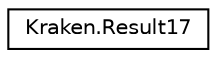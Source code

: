 digraph "Graphical Class Hierarchy"
{
 // LATEX_PDF_SIZE
  edge [fontname="Helvetica",fontsize="10",labelfontname="Helvetica",labelfontsize="10"];
  node [fontname="Helvetica",fontsize="10",shape=record];
  rankdir="LR";
  Node0 [label="Kraken.Result17",height=0.2,width=0.4,color="black", fillcolor="white", style="filled",URL="$class_kraken_1_1_result17.html",tooltip=" "];
}
